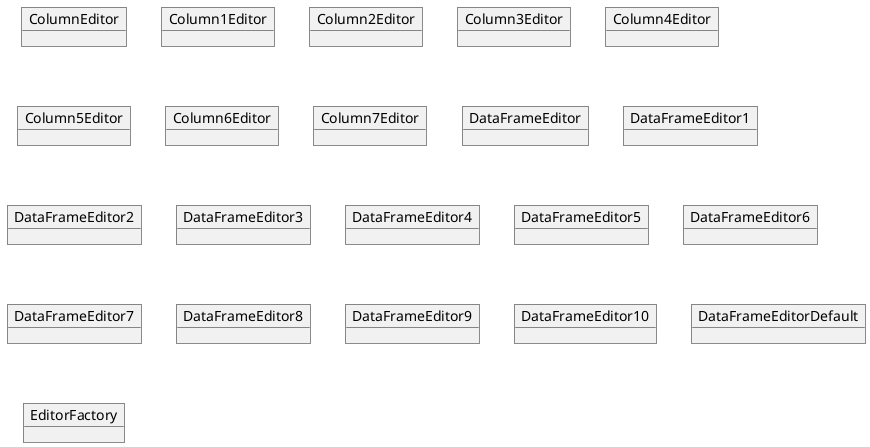 @startuml
object ColumnEditor
object Column1Editor
object Column2Editor
object Column3Editor
object Column4Editor
object Column5Editor
object Column6Editor
object Column7Editor
object DataFrameEditor
object DataFrameEditor1
object DataFrameEditor2
object DataFrameEditor3
object DataFrameEditor4
object DataFrameEditor5
object DataFrameEditor6
object DataFrameEditor7
object DataFrameEditor8
object DataFrameEditor9
object DataFrameEditor10
object DataFrameEditorDefault
object EditorFactory
@enduml

@startuml
abstract class ColumnEditor {
  + edit(value: Any) -> Any
}

class Column1Editor extends ColumnEditor {
  + edit(value: int | float) -> int | float
}

class Column2Editor extends ColumnEditor {
  + edit(value: int | float) -> int | float
}

class Column3Editor extends ColumnEditor {
  + edit(value: int | float) -> int | float
}

class Column4Editor extends ColumnEditor {
  + edit(value: int | float) -> int | float
}

class Column5Editor extends ColumnEditor {
  + edit(value: int | float) -> int | float
}

class Column6Editor extends ColumnEditor {
  + edit(value: int | float) -> int | float
}

class Column7Editor extends ColumnEditor {
  + edit(value: Any) -> str
}

class DataFrameEditor {
  + column_editors: dict[str, ColumnEditor]
  + edit_dataframe(df: pd.DataFrame) -> pd.DataFrame
}

class DataFrameEditor1 extends DataFrameEditor
class DataFrameEditor2 extends DataFrameEditor
class DataFrameEditor3 extends DataFrameEditor
class DataFrameEditor4 extends DataFrameEditor
class DataFrameEditor5 extends DataFrameEditor
class DataFrameEditor6 extends DataFrameEditor
class DataFrameEditor7 extends DataFrameEditor
class DataFrameEditor8 extends DataFrameEditor
class DataFrameEditor9 extends DataFrameEditor
class DataFrameEditor10 extends DataFrameEditor
class DataFrameEditorDefault extends DataFrameEditor

class EditorFactory {
  - decision_table: pd.DataFrame
  + evaluate_conditions(row)
  + create_editor(row)
}
@enduml


@startuml
component "ColumnEditor" as CE
component "DataFrameEditor" as DFE
component "EditorFactory" as EF

DFE --> CE
EF --> DFE
@enduml

@startuml
participant Main
participant EditorFactory as EF
participant DataFrameEditor as DFE
participant ColumnEditor as CE

Main -> EF : create_editor(row)
activate EF
EF -> EF : evaluate_conditions(row)
EF -> EF : globals()[editor_class_name]
EF --> Main : editor
deactivate EF

Main -> DFE : edit_dataframe(pd.DataFrame([row]))
activate DFE
DFE -> CE : edit(value)
activate CE
CE --> DFE : edited_value
deactivate CE
DFE --> Main : edited_row
deactivate DFE
@enduml


